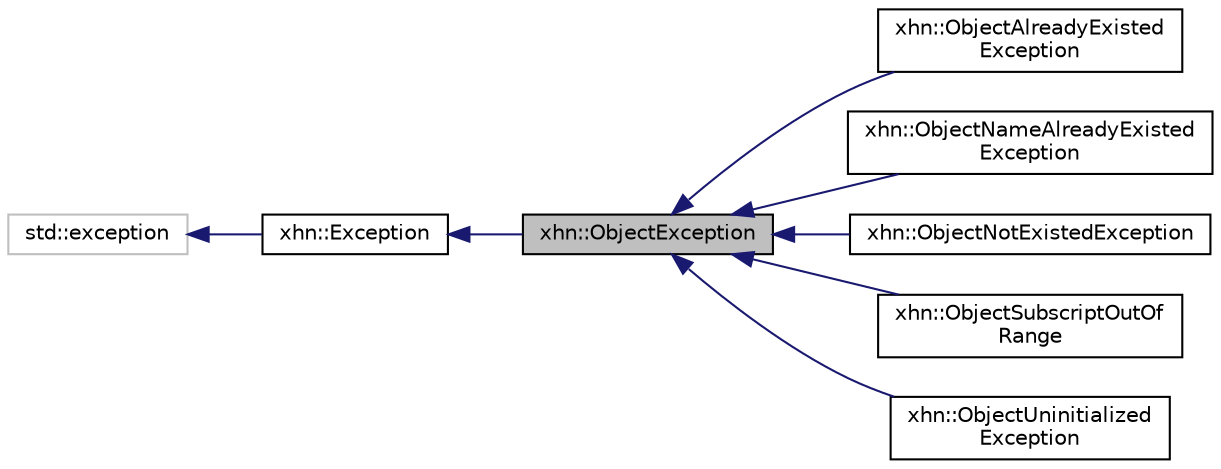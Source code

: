 digraph "xhn::ObjectException"
{
  edge [fontname="Helvetica",fontsize="10",labelfontname="Helvetica",labelfontsize="10"];
  node [fontname="Helvetica",fontsize="10",shape=record];
  rankdir="LR";
  Node1 [label="xhn::ObjectException",height=0.2,width=0.4,color="black", fillcolor="grey75", style="filled", fontcolor="black"];
  Node2 -> Node1 [dir="back",color="midnightblue",fontsize="10",style="solid",fontname="Helvetica"];
  Node2 [label="xhn::Exception",height=0.2,width=0.4,color="black", fillcolor="white", style="filled",URL="$classxhn_1_1_exception.html"];
  Node3 -> Node2 [dir="back",color="midnightblue",fontsize="10",style="solid",fontname="Helvetica"];
  Node3 [label="std::exception",height=0.2,width=0.4,color="grey75", fillcolor="white", style="filled"];
  Node1 -> Node4 [dir="back",color="midnightblue",fontsize="10",style="solid",fontname="Helvetica"];
  Node4 [label="xhn::ObjectAlreadyExisted\lException",height=0.2,width=0.4,color="black", fillcolor="white", style="filled",URL="$classxhn_1_1_object_already_existed_exception.html"];
  Node1 -> Node5 [dir="back",color="midnightblue",fontsize="10",style="solid",fontname="Helvetica"];
  Node5 [label="xhn::ObjectNameAlreadyExisted\lException",height=0.2,width=0.4,color="black", fillcolor="white", style="filled",URL="$classxhn_1_1_object_name_already_existed_exception.html",tooltip="对象名已存在 "];
  Node1 -> Node6 [dir="back",color="midnightblue",fontsize="10",style="solid",fontname="Helvetica"];
  Node6 [label="xhn::ObjectNotExistedException",height=0.2,width=0.4,color="black", fillcolor="white", style="filled",URL="$classxhn_1_1_object_not_existed_exception.html"];
  Node1 -> Node7 [dir="back",color="midnightblue",fontsize="10",style="solid",fontname="Helvetica"];
  Node7 [label="xhn::ObjectSubscriptOutOf\lRange",height=0.2,width=0.4,color="black", fillcolor="white", style="filled",URL="$classxhn_1_1_object_subscript_out_of_range.html"];
  Node1 -> Node8 [dir="back",color="midnightblue",fontsize="10",style="solid",fontname="Helvetica"];
  Node8 [label="xhn::ObjectUninitialized\lException",height=0.2,width=0.4,color="black", fillcolor="white", style="filled",URL="$classxhn_1_1_object_uninitialized_exception.html"];
}
